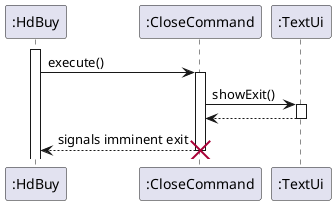 @startuml
'https://plantuml.com/sequence-diagram

activate ":HdBuy"
":HdBuy" -> ":CloseCommand": execute()
        activate ":CloseCommand"
        ":CloseCommand" -> ":TextUi": showExit()
        activate ":TextUi"
        ":CloseCommand" <-- ":TextUi"
        deactivate ":TextUi"
        ":HdBuy" <-- ":CloseCommand": signals imminent exit
        destroy ":CloseCommand"
@enduml